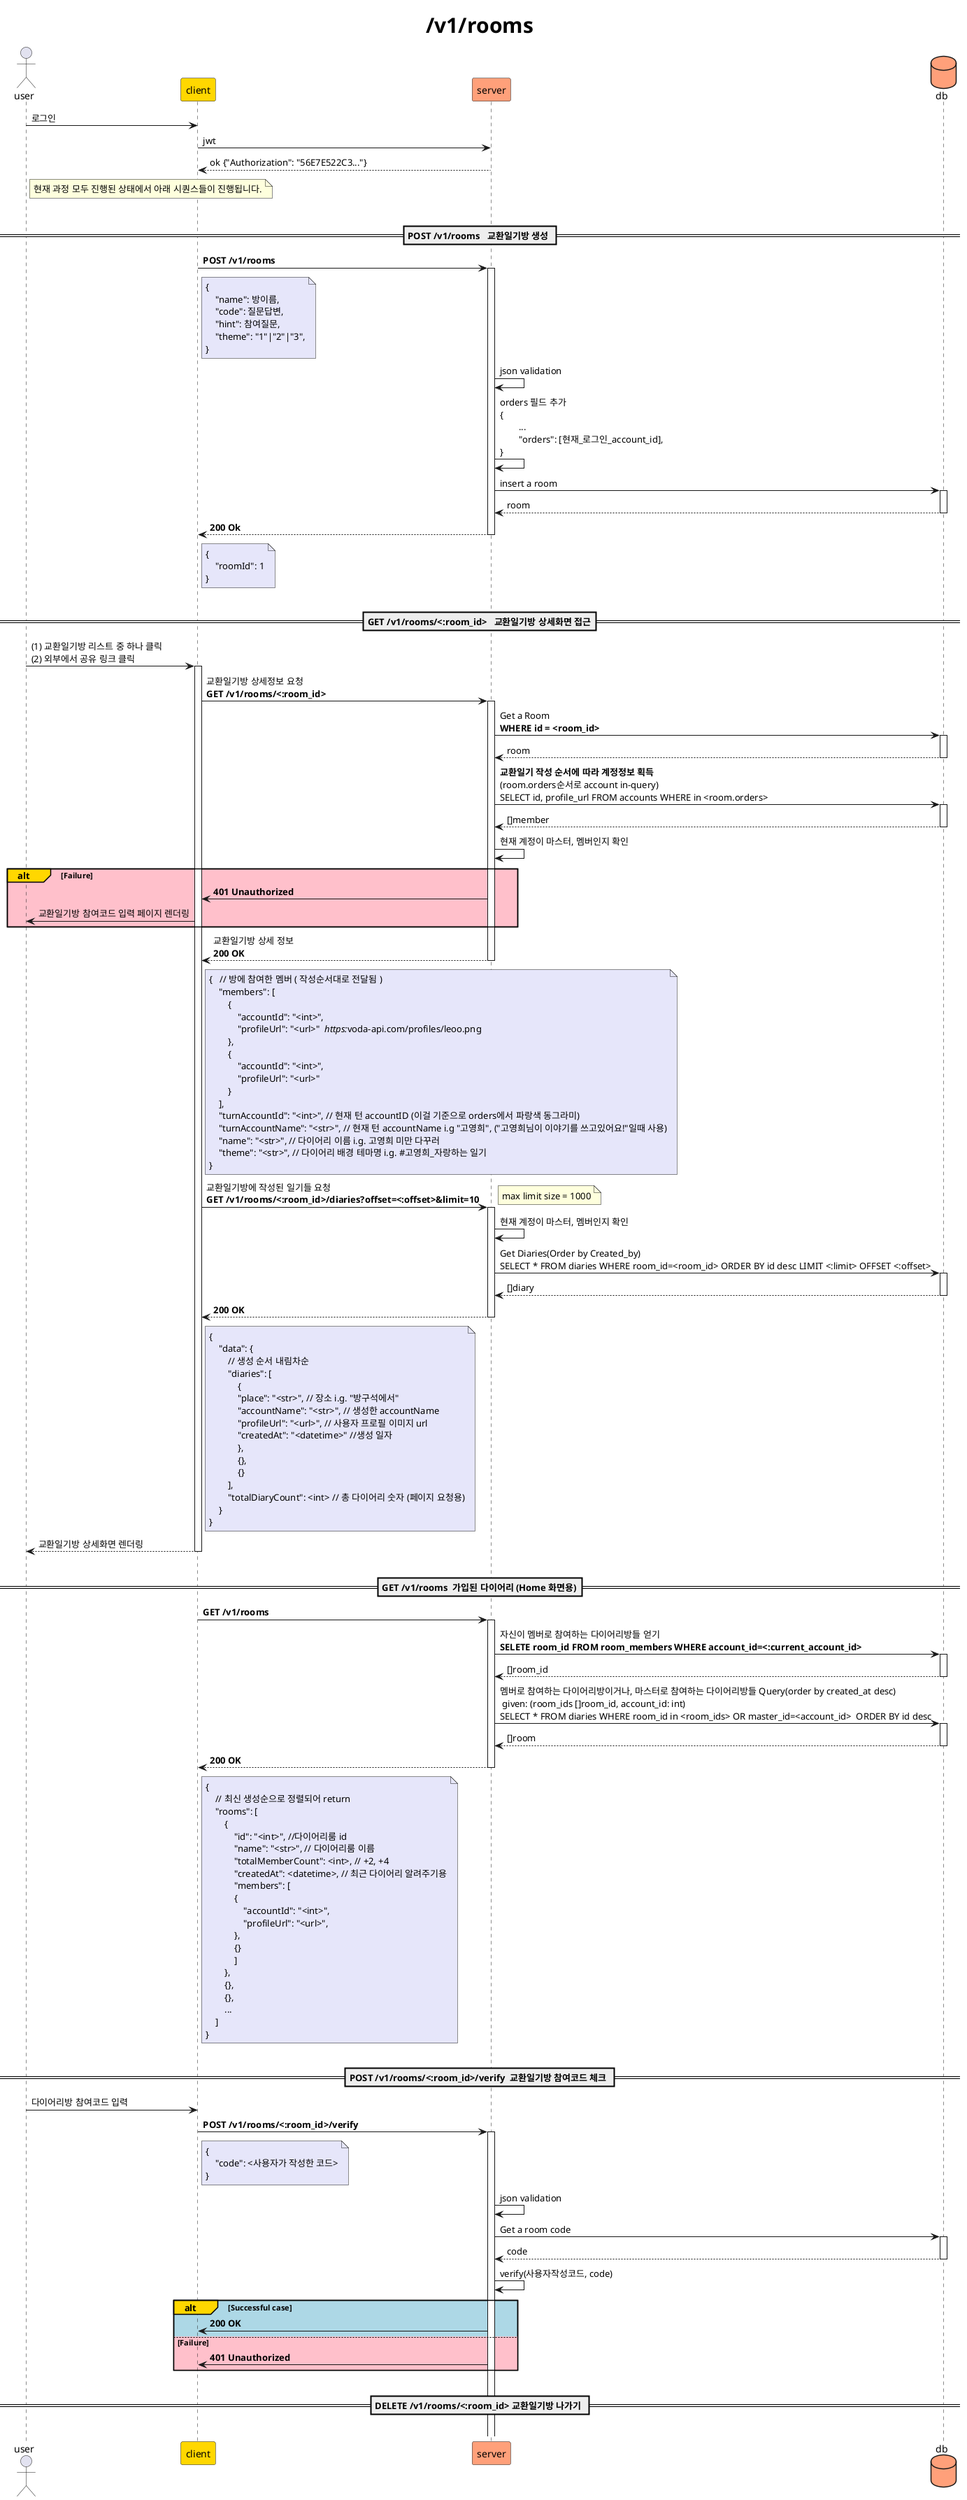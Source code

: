 @startuml

' client
Actor user
Participant client #Gold

' api
Participant "server" as api #LightSalmon
database "db" as db #LightSalmon

' title
title <font size=30>/v1/rooms</font>

' prerequisites
user -> client  : 로그인
client -> api : jwt
return ok {"Authorization": "56E7E522C3..."}

note right of user
현재 과정 모두 진행된 상태에서 아래 시퀀스들이 진행됩니다.
endnote
|||
== POST /v1/rooms   교환일기방 생성 ==
client -> api++: **POST /v1/rooms**
note right of client #Lavender
{
    "name": 방이름,
    "code": 질문답변,
    "hint": 참여질문,
    "theme": "1"|"2"|"3",
}
endnote

api -> api: json validation
api -> api: orders 필드 추가\
\n{\n\t...\n\t"orders": [현재_로그인_account_id],\n}
api -> db++: insert a room
return room
return **200 Ok**
note right of client #Lavender
{
    "roomId": 1
}
endnote

||20||

== GET /v1/rooms/<:room_id>   교환일기방 상세화면 접근==
' TODO: 서버에서 접근 권한 확인 401(1. 로그인 안된경우 / 2. 멤버가 아닌경우)

user -> client++: (1) 교환일기방 리스트 중 하나 클릭\
\n(2) 외부에서 공유 링크 클릭
client -> api++: 교환일기방 상세정보 요청\
\n**GET /v1/rooms/<:room_id>**
api -> db++: Get a Room\
\n**WHERE id = <room_id>**
return room
api -> db++: **교환일기 작성 순서에 따라 계정정보 획득**\
\n(room.orders순서로 account in-query)\
\nSELECT id, profile_url FROM accounts WHERE in <room.orders>
return []member
api -> api: 현재 계정이 마스터, 멤버인지 확인
alt#Gold #Pink Failure
    api -> client: **401 Unauthorized**
    client -> user: 교환일기방 참여코드 입력 페이지 렌더링
end
return 교환일기방 상세 정보\
\n**200 OK**
note right of client #Lavender
{   // 방에 참여한 멤버 ( 작성순서대로 전달됨 )
    "members": [
        {
            "accountId": "<int>",
            "profileUrl": "<url>" // https://voda-api.com/profiles/leoo.png
        },
        {
            "accountId": "<int>",
            "profileUrl": "<url>"
        }
    ],
    "turnAccountId": "<int>", // 현재 턴 accountID (이걸 기준으로 orders에서 파랑색 동그라미)
    "turnAccountName": "<str>", // 현재 턴 accountName i.g "고영희", ("고영희님이 이야기를 쓰고있어요!"일때 사용)
    "name": "<str>", // 다이어리 이름 i.g. 고영희 미만 다꾸러
    "theme": "<str>", // 다이어리 배경 테마명 i.g. #고영희_자랑하는 일기
}
endnote

client -> api++: 교환일기방에 작성된 일기들 요청\
\n**GET /v1/rooms/<:room_id>/diaries?offset=<:offset>&limit=10**
note right
max limit size = 1000
endnote
api -> api: 현재 계정이 마스터, 멤버인지 확인
api -> db++: Get Diaries(Order by Created_by)\
\nSELECT * FROM diaries WHERE room_id=<room_id> ORDER BY id desc LIMIT <:limit> OFFSET <:offset>
return []diary
return **200 OK**
note right of client #Lavender
{
    "data": {
        // 생성 순서 내림차순
        "diaries": [
            {
            "place": "<str>", // 장소 i.g. "방구석에서"
            "accountName": "<str>", // 생성한 accountName
            "profileUrl": "<url>", // 사용자 프로필 이미지 url
            "createdAt": "<datetime>" //생성 일자
            },
            {},
            {}
        ],
        "totalDiaryCount": <int> // 총 다이어리 숫자 (페이지 요청용)
    }
}
endnote
return 교환일기방 상세화면 렌더링


||20||

== GET /v1/rooms  가입된 다이어리 (Home 화면용)==
client -> api++: **GET /v1/rooms**
api -> db++: 자신이 멤버로 참여하는 다이어리방들 얻기\
\n**SELETE room_id FROM room_members WHERE account_id=<:current_account_id>**
return []room_id
api -> db++: 멤버로 참여하는 다이어리방이거나, 마스터로 참여하는 다이어리방들 Query(order by created_at desc)\
\n given: (room_ids []room_id, account_id: int)\
\nSELECT * FROM diaries WHERE room_id in <room_ids> OR master_id=<account_id>  ORDER BY id desc
return []room
return **200 OK**
note right of client #Lavender
{
    // 최신 생성순으로 정렬되어 return
    "rooms": [
        {
            "id": "<int>", //다이어리룸 id
            "name": "<str>", // 다이어리룸 이름
            "totalMemberCount": <int>, // +2, +4
            "createdAt": <datetime>, // 최근 다이어리 알려주기용
            "members": [
            {
                "accountId": "<int>",
                "profileUrl": "<url>",
            },
            {}
            ]
        },
        {},
        {},
        ...
    ]
}
endnote

||20||

== POST /v1/rooms/<:room_id>/verify  교환일기방 참여코드 체크 ==
user -> client: 다이어리방 참여코드 입력
client -> api++: **POST /v1/rooms/<:room_id>/verify**

note right of client #Lavender
{
    "code": <사용자가 작성한 코드>
}
endnote
api -> api: json validation
api -> db++: Get a room code
return code
api -> api: verify(사용자작성코드, code)
alt#Gold #LightBlue Successful case
    api -> client: **200 OK**
else #Pink Failure
    api -> client: **401 Unauthorized**
end



||20||
== DELETE /v1/rooms/<:room_id> 교환일기방 나가기 ==
' TODO

||20||
@enduml